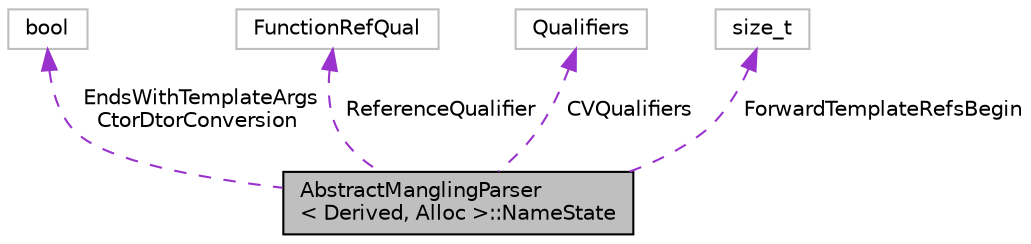 digraph "AbstractManglingParser&lt; Derived, Alloc &gt;::NameState"
{
 // LATEX_PDF_SIZE
  bgcolor="transparent";
  edge [fontname="Helvetica",fontsize="10",labelfontname="Helvetica",labelfontsize="10"];
  node [fontname="Helvetica",fontsize="10",shape=record];
  Node1 [label="AbstractManglingParser\l\< Derived, Alloc \>::NameState",height=0.2,width=0.4,color="black", fillcolor="grey75", style="filled", fontcolor="black",tooltip="Holds some extra information about a <name> that is being parsed."];
  Node2 -> Node1 [dir="back",color="darkorchid3",fontsize="10",style="dashed",label=" EndsWithTemplateArgs\nCtorDtorConversion" ,fontname="Helvetica"];
  Node2 [label="bool",height=0.2,width=0.4,color="grey75",tooltip=" "];
  Node3 -> Node1 [dir="back",color="darkorchid3",fontsize="10",style="dashed",label=" ReferenceQualifier" ,fontname="Helvetica"];
  Node3 [label="FunctionRefQual",height=0.2,width=0.4,color="grey75",tooltip=" "];
  Node4 -> Node1 [dir="back",color="darkorchid3",fontsize="10",style="dashed",label=" CVQualifiers" ,fontname="Helvetica"];
  Node4 [label="Qualifiers",height=0.2,width=0.4,color="grey75",tooltip=" "];
  Node5 -> Node1 [dir="back",color="darkorchid3",fontsize="10",style="dashed",label=" ForwardTemplateRefsBegin" ,fontname="Helvetica"];
  Node5 [label="size_t",height=0.2,width=0.4,color="grey75",tooltip=" "];
}
